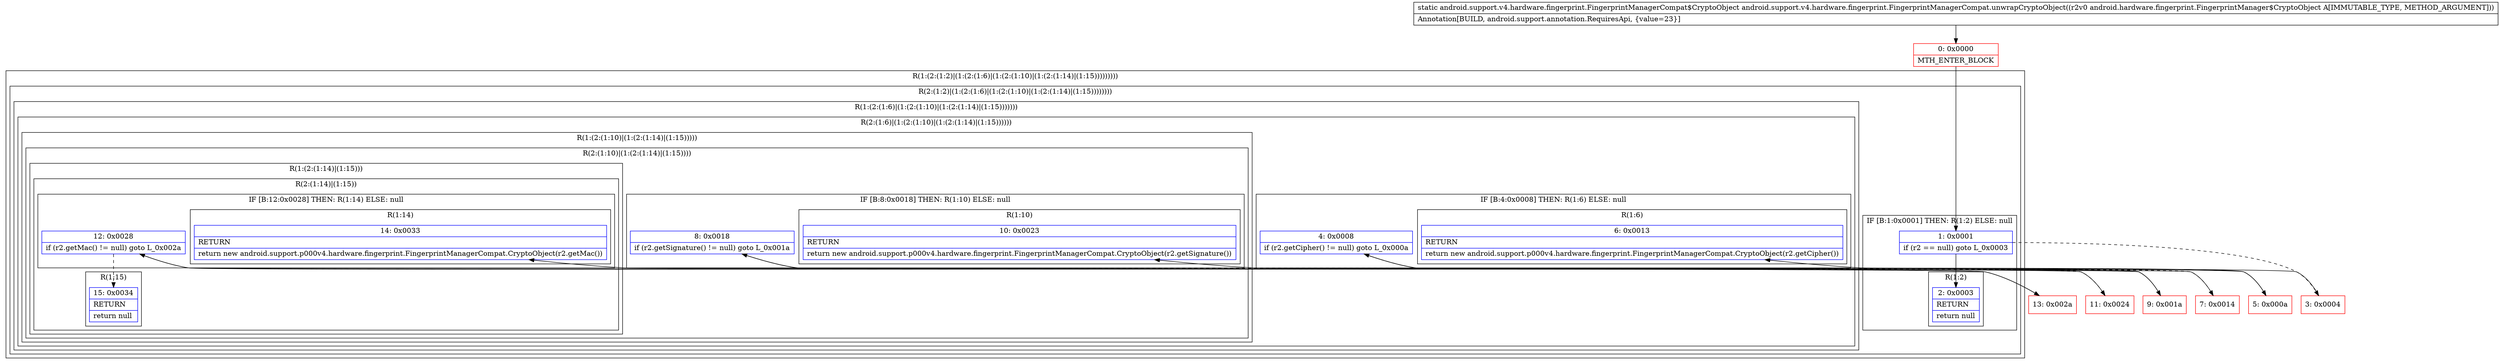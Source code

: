 digraph "CFG forandroid.support.v4.hardware.fingerprint.FingerprintManagerCompat.unwrapCryptoObject(Landroid\/hardware\/fingerprint\/FingerprintManager$CryptoObject;)Landroid\/support\/v4\/hardware\/fingerprint\/FingerprintManagerCompat$CryptoObject;" {
subgraph cluster_Region_721360330 {
label = "R(1:(2:(1:2)|(1:(2:(1:6)|(1:(2:(1:10)|(1:(2:(1:14)|(1:15)))))))))";
node [shape=record,color=blue];
subgraph cluster_Region_1072891665 {
label = "R(2:(1:2)|(1:(2:(1:6)|(1:(2:(1:10)|(1:(2:(1:14)|(1:15))))))))";
node [shape=record,color=blue];
subgraph cluster_IfRegion_1474830925 {
label = "IF [B:1:0x0001] THEN: R(1:2) ELSE: null";
node [shape=record,color=blue];
Node_1 [shape=record,label="{1\:\ 0x0001|if (r2 == null) goto L_0x0003\l}"];
subgraph cluster_Region_199759627 {
label = "R(1:2)";
node [shape=record,color=blue];
Node_2 [shape=record,label="{2\:\ 0x0003|RETURN\l|return null\l}"];
}
}
subgraph cluster_Region_1508578041 {
label = "R(1:(2:(1:6)|(1:(2:(1:10)|(1:(2:(1:14)|(1:15)))))))";
node [shape=record,color=blue];
subgraph cluster_Region_2122796378 {
label = "R(2:(1:6)|(1:(2:(1:10)|(1:(2:(1:14)|(1:15))))))";
node [shape=record,color=blue];
subgraph cluster_IfRegion_1751904909 {
label = "IF [B:4:0x0008] THEN: R(1:6) ELSE: null";
node [shape=record,color=blue];
Node_4 [shape=record,label="{4\:\ 0x0008|if (r2.getCipher() != null) goto L_0x000a\l}"];
subgraph cluster_Region_602988740 {
label = "R(1:6)";
node [shape=record,color=blue];
Node_6 [shape=record,label="{6\:\ 0x0013|RETURN\l|return new android.support.p000v4.hardware.fingerprint.FingerprintManagerCompat.CryptoObject(r2.getCipher())\l}"];
}
}
subgraph cluster_Region_571298457 {
label = "R(1:(2:(1:10)|(1:(2:(1:14)|(1:15)))))";
node [shape=record,color=blue];
subgraph cluster_Region_1722033695 {
label = "R(2:(1:10)|(1:(2:(1:14)|(1:15))))";
node [shape=record,color=blue];
subgraph cluster_IfRegion_1366052828 {
label = "IF [B:8:0x0018] THEN: R(1:10) ELSE: null";
node [shape=record,color=blue];
Node_8 [shape=record,label="{8\:\ 0x0018|if (r2.getSignature() != null) goto L_0x001a\l}"];
subgraph cluster_Region_1975415797 {
label = "R(1:10)";
node [shape=record,color=blue];
Node_10 [shape=record,label="{10\:\ 0x0023|RETURN\l|return new android.support.p000v4.hardware.fingerprint.FingerprintManagerCompat.CryptoObject(r2.getSignature())\l}"];
}
}
subgraph cluster_Region_1030716993 {
label = "R(1:(2:(1:14)|(1:15)))";
node [shape=record,color=blue];
subgraph cluster_Region_2059154221 {
label = "R(2:(1:14)|(1:15))";
node [shape=record,color=blue];
subgraph cluster_IfRegion_1235058953 {
label = "IF [B:12:0x0028] THEN: R(1:14) ELSE: null";
node [shape=record,color=blue];
Node_12 [shape=record,label="{12\:\ 0x0028|if (r2.getMac() != null) goto L_0x002a\l}"];
subgraph cluster_Region_1329230356 {
label = "R(1:14)";
node [shape=record,color=blue];
Node_14 [shape=record,label="{14\:\ 0x0033|RETURN\l|return new android.support.p000v4.hardware.fingerprint.FingerprintManagerCompat.CryptoObject(r2.getMac())\l}"];
}
}
subgraph cluster_Region_165773508 {
label = "R(1:15)";
node [shape=record,color=blue];
Node_15 [shape=record,label="{15\:\ 0x0034|RETURN\l|return null\l}"];
}
}
}
}
}
}
}
}
}
Node_0 [shape=record,color=red,label="{0\:\ 0x0000|MTH_ENTER_BLOCK\l}"];
Node_3 [shape=record,color=red,label="{3\:\ 0x0004}"];
Node_5 [shape=record,color=red,label="{5\:\ 0x000a}"];
Node_7 [shape=record,color=red,label="{7\:\ 0x0014}"];
Node_9 [shape=record,color=red,label="{9\:\ 0x001a}"];
Node_11 [shape=record,color=red,label="{11\:\ 0x0024}"];
Node_13 [shape=record,color=red,label="{13\:\ 0x002a}"];
MethodNode[shape=record,label="{static android.support.v4.hardware.fingerprint.FingerprintManagerCompat$CryptoObject android.support.v4.hardware.fingerprint.FingerprintManagerCompat.unwrapCryptoObject((r2v0 android.hardware.fingerprint.FingerprintManager$CryptoObject A[IMMUTABLE_TYPE, METHOD_ARGUMENT]))  | Annotation[BUILD, android.support.annotation.RequiresApi, \{value=23\}]\l}"];
MethodNode -> Node_0;
Node_1 -> Node_2;
Node_1 -> Node_3[style=dashed];
Node_4 -> Node_5;
Node_4 -> Node_7[style=dashed];
Node_8 -> Node_9;
Node_8 -> Node_11[style=dashed];
Node_12 -> Node_13;
Node_12 -> Node_15[style=dashed];
Node_0 -> Node_1;
Node_3 -> Node_4;
Node_5 -> Node_6;
Node_7 -> Node_8;
Node_9 -> Node_10;
Node_11 -> Node_12;
Node_13 -> Node_14;
}

